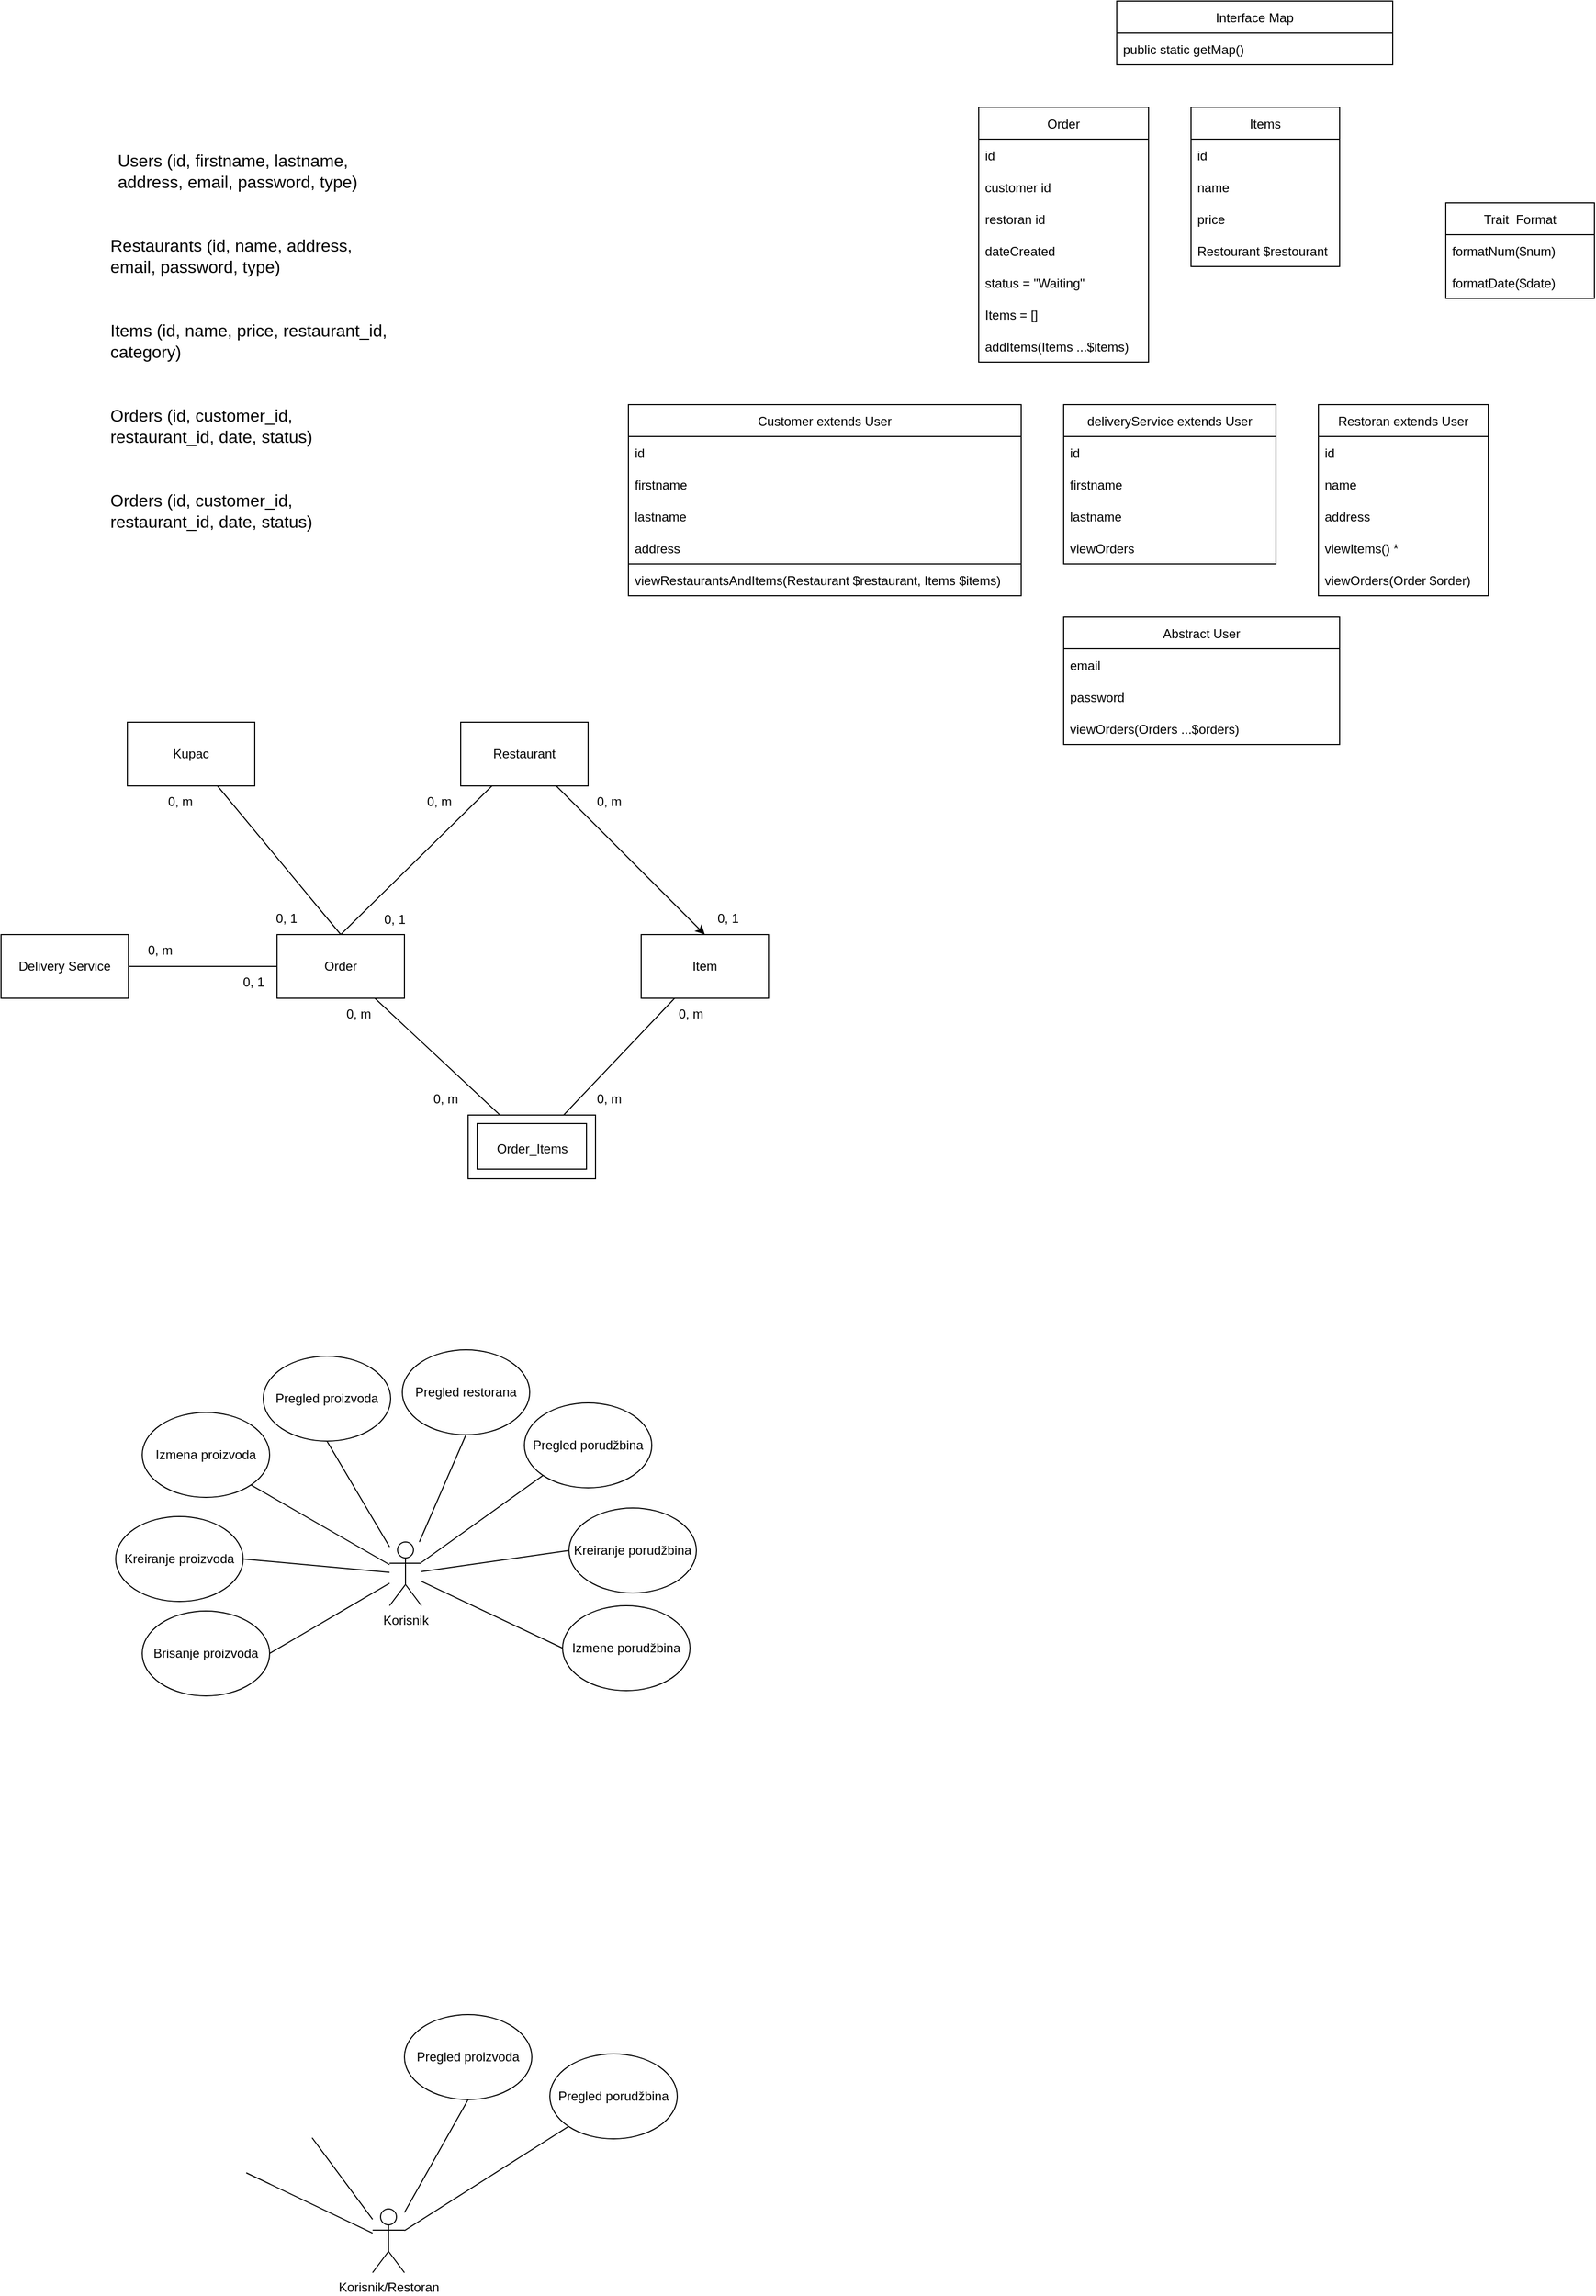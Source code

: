 <mxfile version="20.3.0" type="device"><diagram id="C5RBs43oDa-KdzZeNtuy" name="Page-1"><mxGraphModel dx="1746" dy="1097" grid="0" gridSize="10" guides="1" tooltips="1" connect="1" arrows="1" fold="1" page="0" pageScale="1" pageWidth="827" pageHeight="1169" math="0" shadow="0"><root><mxCell id="WIyWlLk6GJQsqaUBKTNV-0"/><mxCell id="WIyWlLk6GJQsqaUBKTNV-1" parent="WIyWlLk6GJQsqaUBKTNV-0"/><mxCell id="hoThoH9jn6nkHBrl_mR_-16" value="Abstract User" style="swimlane;fontStyle=0;childLayout=stackLayout;horizontal=1;startSize=30;horizontalStack=0;resizeParent=1;resizeParentMax=0;resizeLast=0;collapsible=1;marginBottom=0;" parent="WIyWlLk6GJQsqaUBKTNV-1" vertex="1"><mxGeometry x="210" y="500" width="260" height="120" as="geometry"/></mxCell><mxCell id="hoThoH9jn6nkHBrl_mR_-17" value="email" style="text;strokeColor=none;fillColor=none;align=left;verticalAlign=middle;spacingLeft=4;spacingRight=4;overflow=hidden;points=[[0,0.5],[1,0.5]];portConstraint=eastwest;rotatable=0;" parent="hoThoH9jn6nkHBrl_mR_-16" vertex="1"><mxGeometry y="30" width="260" height="30" as="geometry"/></mxCell><mxCell id="hoThoH9jn6nkHBrl_mR_-18" value="password" style="text;strokeColor=none;fillColor=none;align=left;verticalAlign=middle;spacingLeft=4;spacingRight=4;overflow=hidden;points=[[0,0.5],[1,0.5]];portConstraint=eastwest;rotatable=0;" parent="hoThoH9jn6nkHBrl_mR_-16" vertex="1"><mxGeometry y="60" width="260" height="30" as="geometry"/></mxCell><mxCell id="ijaVVXwOuTjCm-yN6X-m-9" value="viewOrders(Orders ...$orders)" style="text;strokeColor=none;fillColor=none;align=left;verticalAlign=middle;spacingLeft=4;spacingRight=4;overflow=hidden;points=[[0,0.5],[1,0.5]];portConstraint=eastwest;rotatable=0;" parent="hoThoH9jn6nkHBrl_mR_-16" vertex="1"><mxGeometry y="90" width="260" height="30" as="geometry"/></mxCell><mxCell id="hoThoH9jn6nkHBrl_mR_-20" value="Customer extends User" style="swimlane;fontStyle=0;childLayout=stackLayout;horizontal=1;startSize=30;horizontalStack=0;resizeParent=1;resizeParentMax=0;resizeLast=0;collapsible=1;marginBottom=0;strokeColor=default;" parent="WIyWlLk6GJQsqaUBKTNV-1" vertex="1"><mxGeometry x="-200" y="300" width="370" height="180" as="geometry"/></mxCell><mxCell id="hoThoH9jn6nkHBrl_mR_-21" value="id" style="text;strokeColor=none;fillColor=none;align=left;verticalAlign=middle;spacingLeft=4;spacingRight=4;overflow=hidden;points=[[0,0.5],[1,0.5]];portConstraint=eastwest;rotatable=0;" parent="hoThoH9jn6nkHBrl_mR_-20" vertex="1"><mxGeometry y="30" width="370" height="30" as="geometry"/></mxCell><mxCell id="hoThoH9jn6nkHBrl_mR_-22" value="firstname" style="text;strokeColor=none;fillColor=none;align=left;verticalAlign=middle;spacingLeft=4;spacingRight=4;overflow=hidden;points=[[0,0.5],[1,0.5]];portConstraint=eastwest;rotatable=0;" parent="hoThoH9jn6nkHBrl_mR_-20" vertex="1"><mxGeometry y="60" width="370" height="30" as="geometry"/></mxCell><mxCell id="hoThoH9jn6nkHBrl_mR_-23" value="lastname" style="text;strokeColor=none;fillColor=none;align=left;verticalAlign=middle;spacingLeft=4;spacingRight=4;overflow=hidden;points=[[0,0.5],[1,0.5]];portConstraint=eastwest;rotatable=0;" parent="hoThoH9jn6nkHBrl_mR_-20" vertex="1"><mxGeometry y="90" width="370" height="30" as="geometry"/></mxCell><mxCell id="hoThoH9jn6nkHBrl_mR_-28" value="address" style="text;strokeColor=none;fillColor=none;align=left;verticalAlign=middle;spacingLeft=4;spacingRight=4;overflow=hidden;points=[[0,0.5],[1,0.5]];portConstraint=eastwest;rotatable=0;" parent="hoThoH9jn6nkHBrl_mR_-20" vertex="1"><mxGeometry y="120" width="370" height="30" as="geometry"/></mxCell><mxCell id="ijaVVXwOuTjCm-yN6X-m-2" value="viewRestaurantsAndItems(Restaurant $restaurant, Items $items)" style="text;strokeColor=default;fillColor=none;align=left;verticalAlign=middle;spacingLeft=4;spacingRight=4;overflow=hidden;points=[[0,0.5],[1,0.5]];portConstraint=eastwest;rotatable=0;" parent="hoThoH9jn6nkHBrl_mR_-20" vertex="1"><mxGeometry y="150" width="370" height="30" as="geometry"/></mxCell><mxCell id="hoThoH9jn6nkHBrl_mR_-42" value="Restoran extends User" style="swimlane;fontStyle=0;childLayout=stackLayout;horizontal=1;startSize=30;horizontalStack=0;resizeParent=1;resizeParentMax=0;resizeLast=0;collapsible=1;marginBottom=0;strokeColor=default;" parent="WIyWlLk6GJQsqaUBKTNV-1" vertex="1"><mxGeometry x="450" y="300" width="160" height="180" as="geometry"/></mxCell><mxCell id="hoThoH9jn6nkHBrl_mR_-43" value="id" style="text;strokeColor=none;fillColor=none;align=left;verticalAlign=middle;spacingLeft=4;spacingRight=4;overflow=hidden;points=[[0,0.5],[1,0.5]];portConstraint=eastwest;rotatable=0;" parent="hoThoH9jn6nkHBrl_mR_-42" vertex="1"><mxGeometry y="30" width="160" height="30" as="geometry"/></mxCell><mxCell id="hoThoH9jn6nkHBrl_mR_-44" value="name" style="text;strokeColor=none;fillColor=none;align=left;verticalAlign=middle;spacingLeft=4;spacingRight=4;overflow=hidden;points=[[0,0.5],[1,0.5]];portConstraint=eastwest;rotatable=0;" parent="hoThoH9jn6nkHBrl_mR_-42" vertex="1"><mxGeometry y="60" width="160" height="30" as="geometry"/></mxCell><mxCell id="hoThoH9jn6nkHBrl_mR_-45" value="address" style="text;strokeColor=none;fillColor=none;align=left;verticalAlign=middle;spacingLeft=4;spacingRight=4;overflow=hidden;points=[[0,0.5],[1,0.5]];portConstraint=eastwest;rotatable=0;" parent="hoThoH9jn6nkHBrl_mR_-42" vertex="1"><mxGeometry y="90" width="160" height="30" as="geometry"/></mxCell><mxCell id="ijaVVXwOuTjCm-yN6X-m-0" value="viewItems() *" style="text;strokeColor=none;fillColor=none;align=left;verticalAlign=middle;spacingLeft=4;spacingRight=4;overflow=hidden;points=[[0,0.5],[1,0.5]];portConstraint=eastwest;rotatable=0;" parent="hoThoH9jn6nkHBrl_mR_-42" vertex="1"><mxGeometry y="120" width="160" height="30" as="geometry"/></mxCell><mxCell id="ijaVVXwOuTjCm-yN6X-m-5" value="viewOrders(Order $order)" style="text;strokeColor=none;fillColor=none;align=left;verticalAlign=middle;spacingLeft=4;spacingRight=4;overflow=hidden;points=[[0,0.5],[1,0.5]];portConstraint=eastwest;rotatable=0;" parent="hoThoH9jn6nkHBrl_mR_-42" vertex="1"><mxGeometry y="150" width="160" height="30" as="geometry"/></mxCell><mxCell id="hoThoH9jn6nkHBrl_mR_-47" value="deliveryService extends User" style="swimlane;fontStyle=0;childLayout=stackLayout;horizontal=1;startSize=30;horizontalStack=0;resizeParent=1;resizeParentMax=0;resizeLast=0;collapsible=1;marginBottom=0;strokeColor=default;" parent="WIyWlLk6GJQsqaUBKTNV-1" vertex="1"><mxGeometry x="210" y="300" width="200" height="150" as="geometry"/></mxCell><mxCell id="hoThoH9jn6nkHBrl_mR_-48" value="id" style="text;strokeColor=none;fillColor=none;align=left;verticalAlign=middle;spacingLeft=4;spacingRight=4;overflow=hidden;points=[[0,0.5],[1,0.5]];portConstraint=eastwest;rotatable=0;" parent="hoThoH9jn6nkHBrl_mR_-47" vertex="1"><mxGeometry y="30" width="200" height="30" as="geometry"/></mxCell><mxCell id="hoThoH9jn6nkHBrl_mR_-49" value="firstname" style="text;strokeColor=none;fillColor=none;align=left;verticalAlign=middle;spacingLeft=4;spacingRight=4;overflow=hidden;points=[[0,0.5],[1,0.5]];portConstraint=eastwest;rotatable=0;" parent="hoThoH9jn6nkHBrl_mR_-47" vertex="1"><mxGeometry y="60" width="200" height="30" as="geometry"/></mxCell><mxCell id="hoThoH9jn6nkHBrl_mR_-50" value="lastname" style="text;strokeColor=none;fillColor=none;align=left;verticalAlign=middle;spacingLeft=4;spacingRight=4;overflow=hidden;points=[[0,0.5],[1,0.5]];portConstraint=eastwest;rotatable=0;" parent="hoThoH9jn6nkHBrl_mR_-47" vertex="1"><mxGeometry y="90" width="200" height="30" as="geometry"/></mxCell><mxCell id="ijaVVXwOuTjCm-yN6X-m-1" value="viewOrders" style="text;strokeColor=none;fillColor=none;align=left;verticalAlign=middle;spacingLeft=4;spacingRight=4;overflow=hidden;points=[[0,0.5],[1,0.5]];portConstraint=eastwest;rotatable=0;" parent="hoThoH9jn6nkHBrl_mR_-47" vertex="1"><mxGeometry y="120" width="200" height="30" as="geometry"/></mxCell><mxCell id="MAfCvMM8z5G0NuQNflzK-2" value="Items" style="swimlane;fontStyle=0;childLayout=stackLayout;horizontal=1;startSize=30;horizontalStack=0;resizeParent=1;resizeParentMax=0;resizeLast=0;collapsible=1;marginBottom=0;" parent="WIyWlLk6GJQsqaUBKTNV-1" vertex="1"><mxGeometry x="330" y="20" width="140" height="150" as="geometry"/></mxCell><mxCell id="MAfCvMM8z5G0NuQNflzK-3" value="id" style="text;strokeColor=none;fillColor=none;align=left;verticalAlign=middle;spacingLeft=4;spacingRight=4;overflow=hidden;points=[[0,0.5],[1,0.5]];portConstraint=eastwest;rotatable=0;" parent="MAfCvMM8z5G0NuQNflzK-2" vertex="1"><mxGeometry y="30" width="140" height="30" as="geometry"/></mxCell><mxCell id="MAfCvMM8z5G0NuQNflzK-4" value="name" style="text;strokeColor=none;fillColor=none;align=left;verticalAlign=middle;spacingLeft=4;spacingRight=4;overflow=hidden;points=[[0,0.5],[1,0.5]];portConstraint=eastwest;rotatable=0;" parent="MAfCvMM8z5G0NuQNflzK-2" vertex="1"><mxGeometry y="60" width="140" height="30" as="geometry"/></mxCell><mxCell id="MAfCvMM8z5G0NuQNflzK-5" value="price" style="text;strokeColor=none;fillColor=none;align=left;verticalAlign=middle;spacingLeft=4;spacingRight=4;overflow=hidden;points=[[0,0.5],[1,0.5]];portConstraint=eastwest;rotatable=0;" parent="MAfCvMM8z5G0NuQNflzK-2" vertex="1"><mxGeometry y="90" width="140" height="30" as="geometry"/></mxCell><mxCell id="ijaVVXwOuTjCm-yN6X-m-16" value="Restourant $restourant" style="text;strokeColor=none;fillColor=none;align=left;verticalAlign=middle;spacingLeft=4;spacingRight=4;overflow=hidden;points=[[0,0.5],[1,0.5]];portConstraint=eastwest;rotatable=0;" parent="MAfCvMM8z5G0NuQNflzK-2" vertex="1"><mxGeometry y="120" width="140" height="30" as="geometry"/></mxCell><mxCell id="ijaVVXwOuTjCm-yN6X-m-11" value="Trait  Format" style="swimlane;fontStyle=0;childLayout=stackLayout;horizontal=1;startSize=30;horizontalStack=0;resizeParent=1;resizeParentMax=0;resizeLast=0;collapsible=1;marginBottom=0;" parent="WIyWlLk6GJQsqaUBKTNV-1" vertex="1"><mxGeometry x="570" y="110" width="140" height="90" as="geometry"/></mxCell><mxCell id="ijaVVXwOuTjCm-yN6X-m-12" value="formatNum($num)" style="text;strokeColor=none;fillColor=none;align=left;verticalAlign=middle;spacingLeft=4;spacingRight=4;overflow=hidden;points=[[0,0.5],[1,0.5]];portConstraint=eastwest;rotatable=0;" parent="ijaVVXwOuTjCm-yN6X-m-11" vertex="1"><mxGeometry y="30" width="140" height="30" as="geometry"/></mxCell><mxCell id="F5MH7lySk1WARBOczT9A-0" value="formatDate($date)" style="text;strokeColor=none;fillColor=none;align=left;verticalAlign=middle;spacingLeft=4;spacingRight=4;overflow=hidden;points=[[0,0.5],[1,0.5]];portConstraint=eastwest;rotatable=0;" parent="ijaVVXwOuTjCm-yN6X-m-11" vertex="1"><mxGeometry y="60" width="140" height="30" as="geometry"/></mxCell><mxCell id="uw0BXaRCXxPbVpUVDu2j-1" value="Interface Map" style="swimlane;fontStyle=0;childLayout=stackLayout;horizontal=1;startSize=30;horizontalStack=0;resizeParent=1;resizeParentMax=0;resizeLast=0;collapsible=1;marginBottom=0;" parent="WIyWlLk6GJQsqaUBKTNV-1" vertex="1"><mxGeometry x="260" y="-80" width="260" height="60" as="geometry"/></mxCell><mxCell id="uw0BXaRCXxPbVpUVDu2j-2" value="public static getMap()" style="text;strokeColor=none;fillColor=none;align=left;verticalAlign=middle;spacingLeft=4;spacingRight=4;overflow=hidden;points=[[0,0.5],[1,0.5]];portConstraint=eastwest;rotatable=0;" parent="uw0BXaRCXxPbVpUVDu2j-1" vertex="1"><mxGeometry y="30" width="260" height="30" as="geometry"/></mxCell><mxCell id="uw0BXaRCXxPbVpUVDu2j-4" value="Order" style="swimlane;fontStyle=0;childLayout=stackLayout;horizontal=1;startSize=30;horizontalStack=0;resizeParent=1;resizeParentMax=0;resizeLast=0;collapsible=1;marginBottom=0;strokeColor=default;" parent="WIyWlLk6GJQsqaUBKTNV-1" vertex="1"><mxGeometry x="130" y="20" width="160" height="240" as="geometry"/></mxCell><mxCell id="uw0BXaRCXxPbVpUVDu2j-5" value="id" style="text;strokeColor=none;fillColor=none;align=left;verticalAlign=middle;spacingLeft=4;spacingRight=4;overflow=hidden;points=[[0,0.5],[1,0.5]];portConstraint=eastwest;rotatable=0;" parent="uw0BXaRCXxPbVpUVDu2j-4" vertex="1"><mxGeometry y="30" width="160" height="30" as="geometry"/></mxCell><mxCell id="uw0BXaRCXxPbVpUVDu2j-6" value="customer id" style="text;strokeColor=none;fillColor=none;align=left;verticalAlign=middle;spacingLeft=4;spacingRight=4;overflow=hidden;points=[[0,0.5],[1,0.5]];portConstraint=eastwest;rotatable=0;" parent="uw0BXaRCXxPbVpUVDu2j-4" vertex="1"><mxGeometry y="60" width="160" height="30" as="geometry"/></mxCell><mxCell id="uw0BXaRCXxPbVpUVDu2j-7" value="restoran id" style="text;strokeColor=none;fillColor=none;align=left;verticalAlign=middle;spacingLeft=4;spacingRight=4;overflow=hidden;points=[[0,0.5],[1,0.5]];portConstraint=eastwest;rotatable=0;" parent="uw0BXaRCXxPbVpUVDu2j-4" vertex="1"><mxGeometry y="90" width="160" height="30" as="geometry"/></mxCell><mxCell id="uw0BXaRCXxPbVpUVDu2j-8" value="dateCreated" style="text;strokeColor=none;fillColor=none;align=left;verticalAlign=middle;spacingLeft=4;spacingRight=4;overflow=hidden;points=[[0,0.5],[1,0.5]];portConstraint=eastwest;rotatable=0;" parent="uw0BXaRCXxPbVpUVDu2j-4" vertex="1"><mxGeometry y="120" width="160" height="30" as="geometry"/></mxCell><mxCell id="uw0BXaRCXxPbVpUVDu2j-9" value="status = &quot;Waiting&quot;" style="text;strokeColor=none;fillColor=none;align=left;verticalAlign=middle;spacingLeft=4;spacingRight=4;overflow=hidden;points=[[0,0.5],[1,0.5]];portConstraint=eastwest;rotatable=0;" parent="uw0BXaRCXxPbVpUVDu2j-4" vertex="1"><mxGeometry y="150" width="160" height="30" as="geometry"/></mxCell><mxCell id="uw0BXaRCXxPbVpUVDu2j-10" value="Items = []" style="text;strokeColor=none;fillColor=none;align=left;verticalAlign=middle;spacingLeft=4;spacingRight=4;overflow=hidden;points=[[0,0.5],[1,0.5]];portConstraint=eastwest;rotatable=0;" parent="uw0BXaRCXxPbVpUVDu2j-4" vertex="1"><mxGeometry y="180" width="160" height="30" as="geometry"/></mxCell><mxCell id="uw0BXaRCXxPbVpUVDu2j-11" value="addItems(Items ...$items)" style="text;strokeColor=none;fillColor=none;align=left;verticalAlign=middle;spacingLeft=4;spacingRight=4;overflow=hidden;points=[[0,0.5],[1,0.5]];portConstraint=eastwest;rotatable=0;" parent="uw0BXaRCXxPbVpUVDu2j-4" vertex="1"><mxGeometry y="210" width="160" height="30" as="geometry"/></mxCell><mxCell id="T_9SPz9ycCWEqXdbk2bI-0" value="&lt;font size=&quot;3&quot;&gt;Users (id, firstname, lastname, address, email, password, type)&lt;/font&gt;" style="text;html=1;strokeColor=none;fillColor=none;align=left;verticalAlign=middle;whiteSpace=wrap;rounded=0;" parent="WIyWlLk6GJQsqaUBKTNV-1" vertex="1"><mxGeometry x="-683" y="40" width="270" height="80" as="geometry"/></mxCell><mxCell id="T_9SPz9ycCWEqXdbk2bI-1" value="&lt;font size=&quot;3&quot;&gt;Restaurants (id, name, address, email, password, type)&lt;/font&gt;" style="text;html=1;strokeColor=none;fillColor=none;align=left;verticalAlign=middle;whiteSpace=wrap;rounded=0;" parent="WIyWlLk6GJQsqaUBKTNV-1" vertex="1"><mxGeometry x="-690" y="120" width="270" height="80" as="geometry"/></mxCell><mxCell id="T_9SPz9ycCWEqXdbk2bI-2" value="&lt;font size=&quot;3&quot;&gt;Items (id, name, price, restaurant_id, category)&lt;/font&gt;" style="text;html=1;strokeColor=none;fillColor=none;align=left;verticalAlign=middle;whiteSpace=wrap;rounded=0;" parent="WIyWlLk6GJQsqaUBKTNV-1" vertex="1"><mxGeometry x="-690" y="200" width="270" height="80" as="geometry"/></mxCell><mxCell id="T_9SPz9ycCWEqXdbk2bI-3" value="&lt;font size=&quot;3&quot;&gt;Orders (id, customer_id, restaurant_id, date, status)&lt;/font&gt;" style="text;html=1;strokeColor=none;fillColor=none;align=left;verticalAlign=middle;whiteSpace=wrap;rounded=0;" parent="WIyWlLk6GJQsqaUBKTNV-1" vertex="1"><mxGeometry x="-690" y="280" width="270" height="80" as="geometry"/></mxCell><mxCell id="T_9SPz9ycCWEqXdbk2bI-4" value="&lt;font size=&quot;3&quot;&gt;Orders (id, customer_id, restaurant_id, date, status)&lt;/font&gt;" style="text;html=1;strokeColor=none;fillColor=none;align=left;verticalAlign=middle;whiteSpace=wrap;rounded=0;" parent="WIyWlLk6GJQsqaUBKTNV-1" vertex="1"><mxGeometry x="-690" y="360" width="270" height="80" as="geometry"/></mxCell><mxCell id="kZ6PMbaI3hdAFumg6iSd-0" value="Kupac" style="rounded=0;whiteSpace=wrap;html=1;" parent="WIyWlLk6GJQsqaUBKTNV-1" vertex="1"><mxGeometry x="-672" y="599" width="120" height="60" as="geometry"/></mxCell><mxCell id="kZ6PMbaI3hdAFumg6iSd-1" value="Restaurant" style="rounded=0;whiteSpace=wrap;html=1;" parent="WIyWlLk6GJQsqaUBKTNV-1" vertex="1"><mxGeometry x="-358" y="599" width="120" height="60" as="geometry"/></mxCell><mxCell id="kZ6PMbaI3hdAFumg6iSd-2" value="Delivery Service" style="rounded=0;whiteSpace=wrap;html=1;" parent="WIyWlLk6GJQsqaUBKTNV-1" vertex="1"><mxGeometry x="-791" y="799" width="120" height="60" as="geometry"/></mxCell><mxCell id="kZ6PMbaI3hdAFumg6iSd-3" value="Order" style="rounded=0;whiteSpace=wrap;html=1;" parent="WIyWlLk6GJQsqaUBKTNV-1" vertex="1"><mxGeometry x="-531" y="799" width="120" height="60" as="geometry"/></mxCell><mxCell id="kZ6PMbaI3hdAFumg6iSd-4" value="Item" style="rounded=0;whiteSpace=wrap;html=1;" parent="WIyWlLk6GJQsqaUBKTNV-1" vertex="1"><mxGeometry x="-188" y="799" width="120" height="60" as="geometry"/></mxCell><mxCell id="kZ6PMbaI3hdAFumg6iSd-6" value="" style="endArrow=classic;html=1;rounded=0;entryX=0.5;entryY=0;entryDx=0;entryDy=0;" parent="WIyWlLk6GJQsqaUBKTNV-1" source="kZ6PMbaI3hdAFumg6iSd-1" target="kZ6PMbaI3hdAFumg6iSd-4" edge="1"><mxGeometry width="50" height="50" relative="1" as="geometry"><mxPoint x="-251" y="709" as="sourcePoint"/><mxPoint x="-251" y="729.711" as="targetPoint"/></mxGeometry></mxCell><mxCell id="kZ6PMbaI3hdAFumg6iSd-7" value="0, m" style="text;html=1;strokeColor=none;fillColor=none;align=center;verticalAlign=middle;whiteSpace=wrap;rounded=0;" parent="WIyWlLk6GJQsqaUBKTNV-1" vertex="1"><mxGeometry x="-248" y="659" width="60" height="30" as="geometry"/></mxCell><mxCell id="kZ6PMbaI3hdAFumg6iSd-9" value="0, 1" style="text;html=1;strokeColor=none;fillColor=none;align=center;verticalAlign=middle;whiteSpace=wrap;rounded=0;" parent="WIyWlLk6GJQsqaUBKTNV-1" vertex="1"><mxGeometry x="-136" y="769" width="60" height="30" as="geometry"/></mxCell><mxCell id="kZ6PMbaI3hdAFumg6iSd-11" value="" style="endArrow=none;html=1;rounded=0;entryX=0.5;entryY=0;entryDx=0;entryDy=0;" parent="WIyWlLk6GJQsqaUBKTNV-1" source="kZ6PMbaI3hdAFumg6iSd-0" target="kZ6PMbaI3hdAFumg6iSd-3" edge="1"><mxGeometry width="50" height="50" relative="1" as="geometry"><mxPoint x="-561" y="709" as="sourcePoint"/><mxPoint x="-561" y="729.711" as="targetPoint"/></mxGeometry></mxCell><mxCell id="kZ6PMbaI3hdAFumg6iSd-12" value="0, m" style="text;html=1;strokeColor=none;fillColor=none;align=center;verticalAlign=middle;whiteSpace=wrap;rounded=0;" parent="WIyWlLk6GJQsqaUBKTNV-1" vertex="1"><mxGeometry x="-652" y="659" width="60" height="30" as="geometry"/></mxCell><mxCell id="kZ6PMbaI3hdAFumg6iSd-13" value="0, 1" style="text;html=1;strokeColor=none;fillColor=none;align=center;verticalAlign=middle;whiteSpace=wrap;rounded=0;" parent="WIyWlLk6GJQsqaUBKTNV-1" vertex="1"><mxGeometry x="-552" y="769" width="60" height="30" as="geometry"/></mxCell><mxCell id="kZ6PMbaI3hdAFumg6iSd-14" value="" style="endArrow=none;html=1;rounded=0;entryX=0.5;entryY=0;entryDx=0;entryDy=0;" parent="WIyWlLk6GJQsqaUBKTNV-1" source="kZ6PMbaI3hdAFumg6iSd-1" target="kZ6PMbaI3hdAFumg6iSd-3" edge="1"><mxGeometry width="50" height="50" relative="1" as="geometry"><mxPoint x="-251" y="709" as="sourcePoint"/><mxPoint x="-251" y="729.711" as="targetPoint"/></mxGeometry></mxCell><mxCell id="kZ6PMbaI3hdAFumg6iSd-15" value="0, 1" style="text;html=1;strokeColor=none;fillColor=none;align=center;verticalAlign=middle;whiteSpace=wrap;rounded=0;" parent="WIyWlLk6GJQsqaUBKTNV-1" vertex="1"><mxGeometry x="-450" y="770" width="60" height="30" as="geometry"/></mxCell><mxCell id="kZ6PMbaI3hdAFumg6iSd-16" value="0, m" style="text;html=1;strokeColor=none;fillColor=none;align=center;verticalAlign=middle;whiteSpace=wrap;rounded=0;" parent="WIyWlLk6GJQsqaUBKTNV-1" vertex="1"><mxGeometry x="-408" y="659" width="60" height="30" as="geometry"/></mxCell><mxCell id="kZ6PMbaI3hdAFumg6iSd-17" value="" style="endArrow=none;html=1;rounded=0;entryX=0;entryY=0.5;entryDx=0;entryDy=0;" parent="WIyWlLk6GJQsqaUBKTNV-1" source="kZ6PMbaI3hdAFumg6iSd-2" target="kZ6PMbaI3hdAFumg6iSd-3" edge="1"><mxGeometry width="50" height="50" relative="1" as="geometry"><mxPoint x="-671" y="879" as="sourcePoint"/><mxPoint x="-600.289" y="829" as="targetPoint"/></mxGeometry></mxCell><mxCell id="kZ6PMbaI3hdAFumg6iSd-18" value="0, m" style="text;html=1;strokeColor=none;fillColor=none;align=center;verticalAlign=middle;whiteSpace=wrap;rounded=0;" parent="WIyWlLk6GJQsqaUBKTNV-1" vertex="1"><mxGeometry x="-671" y="799" width="60" height="30" as="geometry"/></mxCell><mxCell id="kZ6PMbaI3hdAFumg6iSd-19" value="0, 1" style="text;html=1;strokeColor=none;fillColor=none;align=center;verticalAlign=middle;whiteSpace=wrap;rounded=0;" parent="WIyWlLk6GJQsqaUBKTNV-1" vertex="1"><mxGeometry x="-583" y="829" width="60" height="30" as="geometry"/></mxCell><mxCell id="kZ6PMbaI3hdAFumg6iSd-21" value="" style="rounded=0;whiteSpace=wrap;html=1;fontSize=19;" parent="WIyWlLk6GJQsqaUBKTNV-1" vertex="1"><mxGeometry x="-351" y="969" width="120" height="60" as="geometry"/></mxCell><mxCell id="kZ6PMbaI3hdAFumg6iSd-22" value="&lt;font style=&quot;font-size: 12px;&quot;&gt;Order_Items&lt;/font&gt;" style="rounded=0;whiteSpace=wrap;html=1;fontSize=19;" parent="WIyWlLk6GJQsqaUBKTNV-1" vertex="1"><mxGeometry x="-342.5" y="977" width="103" height="43" as="geometry"/></mxCell><mxCell id="kZ6PMbaI3hdAFumg6iSd-23" value="" style="endArrow=none;html=1;rounded=0;fontSize=12;entryX=0.25;entryY=0;entryDx=0;entryDy=0;" parent="WIyWlLk6GJQsqaUBKTNV-1" source="kZ6PMbaI3hdAFumg6iSd-3" target="kZ6PMbaI3hdAFumg6iSd-21" edge="1"><mxGeometry width="50" height="50" relative="1" as="geometry"><mxPoint x="-471" y="909" as="sourcePoint"/><mxPoint x="-471" y="929.711" as="targetPoint"/></mxGeometry></mxCell><mxCell id="kZ6PMbaI3hdAFumg6iSd-24" value="" style="endArrow=none;html=1;rounded=0;fontSize=12;entryX=0.75;entryY=0;entryDx=0;entryDy=0;" parent="WIyWlLk6GJQsqaUBKTNV-1" source="kZ6PMbaI3hdAFumg6iSd-4" target="kZ6PMbaI3hdAFumg6iSd-21" edge="1"><mxGeometry width="50" height="50" relative="1" as="geometry"><mxPoint x="-128" y="909" as="sourcePoint"/><mxPoint x="-128" y="929.711" as="targetPoint"/></mxGeometry></mxCell><mxCell id="kZ6PMbaI3hdAFumg6iSd-25" value="0, m" style="text;html=1;strokeColor=none;fillColor=none;align=center;verticalAlign=middle;whiteSpace=wrap;rounded=0;fontSize=12;" parent="WIyWlLk6GJQsqaUBKTNV-1" vertex="1"><mxGeometry x="-402" y="939" width="60" height="30" as="geometry"/></mxCell><mxCell id="kZ6PMbaI3hdAFumg6iSd-27" value="0, m" style="text;html=1;strokeColor=none;fillColor=none;align=center;verticalAlign=middle;whiteSpace=wrap;rounded=0;fontSize=12;" parent="WIyWlLk6GJQsqaUBKTNV-1" vertex="1"><mxGeometry x="-248" y="939" width="60" height="30" as="geometry"/></mxCell><mxCell id="kZ6PMbaI3hdAFumg6iSd-28" value="0, m" style="text;html=1;strokeColor=none;fillColor=none;align=center;verticalAlign=middle;whiteSpace=wrap;rounded=0;fontSize=12;" parent="WIyWlLk6GJQsqaUBKTNV-1" vertex="1"><mxGeometry x="-171" y="859" width="60" height="30" as="geometry"/></mxCell><mxCell id="kZ6PMbaI3hdAFumg6iSd-29" value="0, m" style="text;html=1;strokeColor=none;fillColor=none;align=center;verticalAlign=middle;whiteSpace=wrap;rounded=0;fontSize=12;" parent="WIyWlLk6GJQsqaUBKTNV-1" vertex="1"><mxGeometry x="-484" y="859" width="60" height="30" as="geometry"/></mxCell><mxCell id="zuQfidapjXSJhp_bJqbt-0" value="Korisnik" style="shape=umlActor;verticalLabelPosition=bottom;verticalAlign=top;html=1;outlineConnect=0;" vertex="1" parent="WIyWlLk6GJQsqaUBKTNV-1"><mxGeometry x="-425" y="1371" width="30" height="60" as="geometry"/></mxCell><mxCell id="zuQfidapjXSJhp_bJqbt-1" value="" style="endArrow=none;html=1;rounded=0;entryX=0.5;entryY=1;entryDx=0;entryDy=0;" edge="1" parent="WIyWlLk6GJQsqaUBKTNV-1" source="zuQfidapjXSJhp_bJqbt-0" target="zuQfidapjXSJhp_bJqbt-2"><mxGeometry width="50" height="50" relative="1" as="geometry"><mxPoint x="-410" y="1350.289" as="sourcePoint"/><mxPoint x="-584" y="1271" as="targetPoint"/></mxGeometry></mxCell><mxCell id="zuQfidapjXSJhp_bJqbt-2" value="Pregled restorana" style="ellipse;whiteSpace=wrap;html=1;" vertex="1" parent="WIyWlLk6GJQsqaUBKTNV-1"><mxGeometry x="-413" y="1190" width="120" height="80" as="geometry"/></mxCell><mxCell id="zuQfidapjXSJhp_bJqbt-3" value="Pregled proizvoda" style="ellipse;whiteSpace=wrap;html=1;" vertex="1" parent="WIyWlLk6GJQsqaUBKTNV-1"><mxGeometry x="-544" y="1196" width="120" height="80" as="geometry"/></mxCell><mxCell id="zuQfidapjXSJhp_bJqbt-4" value="" style="endArrow=none;html=1;rounded=0;entryX=0.5;entryY=1;entryDx=0;entryDy=0;" edge="1" parent="WIyWlLk6GJQsqaUBKTNV-1" source="zuQfidapjXSJhp_bJqbt-0" target="zuQfidapjXSJhp_bJqbt-3"><mxGeometry width="50" height="50" relative="1" as="geometry"><mxPoint x="-410" y="1350.289" as="sourcePoint"/><mxPoint x="-410" y="1300.289" as="targetPoint"/></mxGeometry></mxCell><mxCell id="zuQfidapjXSJhp_bJqbt-5" value="Pregled porudžbina" style="ellipse;whiteSpace=wrap;html=1;" vertex="1" parent="WIyWlLk6GJQsqaUBKTNV-1"><mxGeometry x="-298" y="1240" width="120" height="80" as="geometry"/></mxCell><mxCell id="zuQfidapjXSJhp_bJqbt-6" value="" style="endArrow=none;html=1;rounded=0;entryX=0;entryY=1;entryDx=0;entryDy=0;" edge="1" parent="WIyWlLk6GJQsqaUBKTNV-1" source="zuQfidapjXSJhp_bJqbt-0" target="zuQfidapjXSJhp_bJqbt-5"><mxGeometry width="50" height="50" relative="1" as="geometry"><mxPoint x="-410" y="1350.289" as="sourcePoint"/><mxPoint x="-410" y="1300.289" as="targetPoint"/></mxGeometry></mxCell><mxCell id="zuQfidapjXSJhp_bJqbt-7" value="Kreiranje porudžbina" style="ellipse;whiteSpace=wrap;html=1;" vertex="1" parent="WIyWlLk6GJQsqaUBKTNV-1"><mxGeometry x="-256" y="1339" width="120" height="80" as="geometry"/></mxCell><mxCell id="zuQfidapjXSJhp_bJqbt-8" value="" style="endArrow=none;html=1;rounded=0;entryX=0;entryY=0.5;entryDx=0;entryDy=0;" edge="1" parent="WIyWlLk6GJQsqaUBKTNV-1" source="zuQfidapjXSJhp_bJqbt-0" target="zuQfidapjXSJhp_bJqbt-7"><mxGeometry width="50" height="50" relative="1" as="geometry"><mxPoint x="-410" y="1350.289" as="sourcePoint"/><mxPoint x="-410" y="1300.289" as="targetPoint"/></mxGeometry></mxCell><mxCell id="zuQfidapjXSJhp_bJqbt-11" value="Korisnik/Restoran" style="shape=umlActor;verticalLabelPosition=bottom;verticalAlign=top;html=1;outlineConnect=0;" vertex="1" parent="WIyWlLk6GJQsqaUBKTNV-1"><mxGeometry x="-441" y="1999" width="30" height="60" as="geometry"/></mxCell><mxCell id="zuQfidapjXSJhp_bJqbt-12" value="" style="endArrow=none;html=1;rounded=0;" edge="1" parent="WIyWlLk6GJQsqaUBKTNV-1" source="zuQfidapjXSJhp_bJqbt-11"><mxGeometry width="50" height="50" relative="1" as="geometry"><mxPoint x="-434" y="1957.289" as="sourcePoint"/><mxPoint x="-498" y="1932" as="targetPoint"/></mxGeometry></mxCell><mxCell id="zuQfidapjXSJhp_bJqbt-13" value="Izmena proizvoda" style="ellipse;whiteSpace=wrap;html=1;" vertex="1" parent="WIyWlLk6GJQsqaUBKTNV-1"><mxGeometry x="-658" y="1249" width="120" height="80" as="geometry"/></mxCell><mxCell id="zuQfidapjXSJhp_bJqbt-14" value="Pregled proizvoda" style="ellipse;whiteSpace=wrap;html=1;" vertex="1" parent="WIyWlLk6GJQsqaUBKTNV-1"><mxGeometry x="-411" y="1816" width="120" height="80" as="geometry"/></mxCell><mxCell id="zuQfidapjXSJhp_bJqbt-15" value="" style="endArrow=none;html=1;rounded=0;entryX=0.5;entryY=1;entryDx=0;entryDy=0;" edge="1" parent="WIyWlLk6GJQsqaUBKTNV-1" source="zuQfidapjXSJhp_bJqbt-11" target="zuQfidapjXSJhp_bJqbt-14"><mxGeometry width="50" height="50" relative="1" as="geometry"><mxPoint x="-434" y="1957.289" as="sourcePoint"/><mxPoint x="-434" y="1907.289" as="targetPoint"/></mxGeometry></mxCell><mxCell id="zuQfidapjXSJhp_bJqbt-16" value="Pregled porudžbina" style="ellipse;whiteSpace=wrap;html=1;" vertex="1" parent="WIyWlLk6GJQsqaUBKTNV-1"><mxGeometry x="-274" y="1853" width="120" height="80" as="geometry"/></mxCell><mxCell id="zuQfidapjXSJhp_bJqbt-17" value="" style="endArrow=none;html=1;rounded=0;entryX=0;entryY=1;entryDx=0;entryDy=0;" edge="1" parent="WIyWlLk6GJQsqaUBKTNV-1" source="zuQfidapjXSJhp_bJqbt-11" target="zuQfidapjXSJhp_bJqbt-16"><mxGeometry width="50" height="50" relative="1" as="geometry"><mxPoint x="-434" y="1957.289" as="sourcePoint"/><mxPoint x="-434" y="1907.289" as="targetPoint"/></mxGeometry></mxCell><mxCell id="zuQfidapjXSJhp_bJqbt-21" value="Kreiranje proizvoda" style="ellipse;whiteSpace=wrap;html=1;" vertex="1" parent="WIyWlLk6GJQsqaUBKTNV-1"><mxGeometry x="-683" y="1347" width="120" height="80" as="geometry"/></mxCell><mxCell id="zuQfidapjXSJhp_bJqbt-22" value="" style="endArrow=none;html=1;rounded=0;" edge="1" parent="WIyWlLk6GJQsqaUBKTNV-1" source="zuQfidapjXSJhp_bJqbt-11"><mxGeometry width="50" height="50" relative="1" as="geometry"><mxPoint x="-519.711" y="2058" as="sourcePoint"/><mxPoint x="-560" y="1965" as="targetPoint"/></mxGeometry></mxCell><mxCell id="zuQfidapjXSJhp_bJqbt-25" value="" style="endArrow=none;html=1;rounded=0;entryX=1;entryY=1;entryDx=0;entryDy=0;" edge="1" parent="WIyWlLk6GJQsqaUBKTNV-1" source="zuQfidapjXSJhp_bJqbt-0" target="zuQfidapjXSJhp_bJqbt-13"><mxGeometry width="50" height="50" relative="1" as="geometry"><mxPoint x="-495.711" y="1451" as="sourcePoint"/><mxPoint x="-495.711" y="1401" as="targetPoint"/></mxGeometry></mxCell><mxCell id="zuQfidapjXSJhp_bJqbt-26" value="" style="endArrow=none;html=1;rounded=0;entryX=1;entryY=0.5;entryDx=0;entryDy=0;" edge="1" parent="WIyWlLk6GJQsqaUBKTNV-1" source="zuQfidapjXSJhp_bJqbt-0" target="zuQfidapjXSJhp_bJqbt-21"><mxGeometry width="50" height="50" relative="1" as="geometry"><mxPoint x="-495.711" y="1451" as="sourcePoint"/><mxPoint x="-495.711" y="1401" as="targetPoint"/></mxGeometry></mxCell><mxCell id="zuQfidapjXSJhp_bJqbt-27" value="Brisanje proizvoda" style="ellipse;whiteSpace=wrap;html=1;" vertex="1" parent="WIyWlLk6GJQsqaUBKTNV-1"><mxGeometry x="-658" y="1436" width="120" height="80" as="geometry"/></mxCell><mxCell id="zuQfidapjXSJhp_bJqbt-28" value="" style="endArrow=none;html=1;rounded=0;entryX=1;entryY=0.5;entryDx=0;entryDy=0;" edge="1" parent="WIyWlLk6GJQsqaUBKTNV-1" source="zuQfidapjXSJhp_bJqbt-0" target="zuQfidapjXSJhp_bJqbt-27"><mxGeometry width="50" height="50" relative="1" as="geometry"><mxPoint x="-495.711" y="1451" as="sourcePoint"/><mxPoint x="-495.711" y="1401" as="targetPoint"/></mxGeometry></mxCell><mxCell id="zuQfidapjXSJhp_bJqbt-29" value="Izmene porudžbina" style="ellipse;whiteSpace=wrap;html=1;" vertex="1" parent="WIyWlLk6GJQsqaUBKTNV-1"><mxGeometry x="-262" y="1431" width="120" height="80" as="geometry"/></mxCell><mxCell id="zuQfidapjXSJhp_bJqbt-30" value="" style="endArrow=none;html=1;rounded=0;entryX=0;entryY=0.5;entryDx=0;entryDy=0;" edge="1" parent="WIyWlLk6GJQsqaUBKTNV-1" source="zuQfidapjXSJhp_bJqbt-0" target="zuQfidapjXSJhp_bJqbt-29"><mxGeometry width="50" height="50" relative="1" as="geometry"><mxPoint x="-395" y="1451" as="sourcePoint"/><mxPoint x="-324.289" y="1401" as="targetPoint"/></mxGeometry></mxCell></root></mxGraphModel></diagram></mxfile>